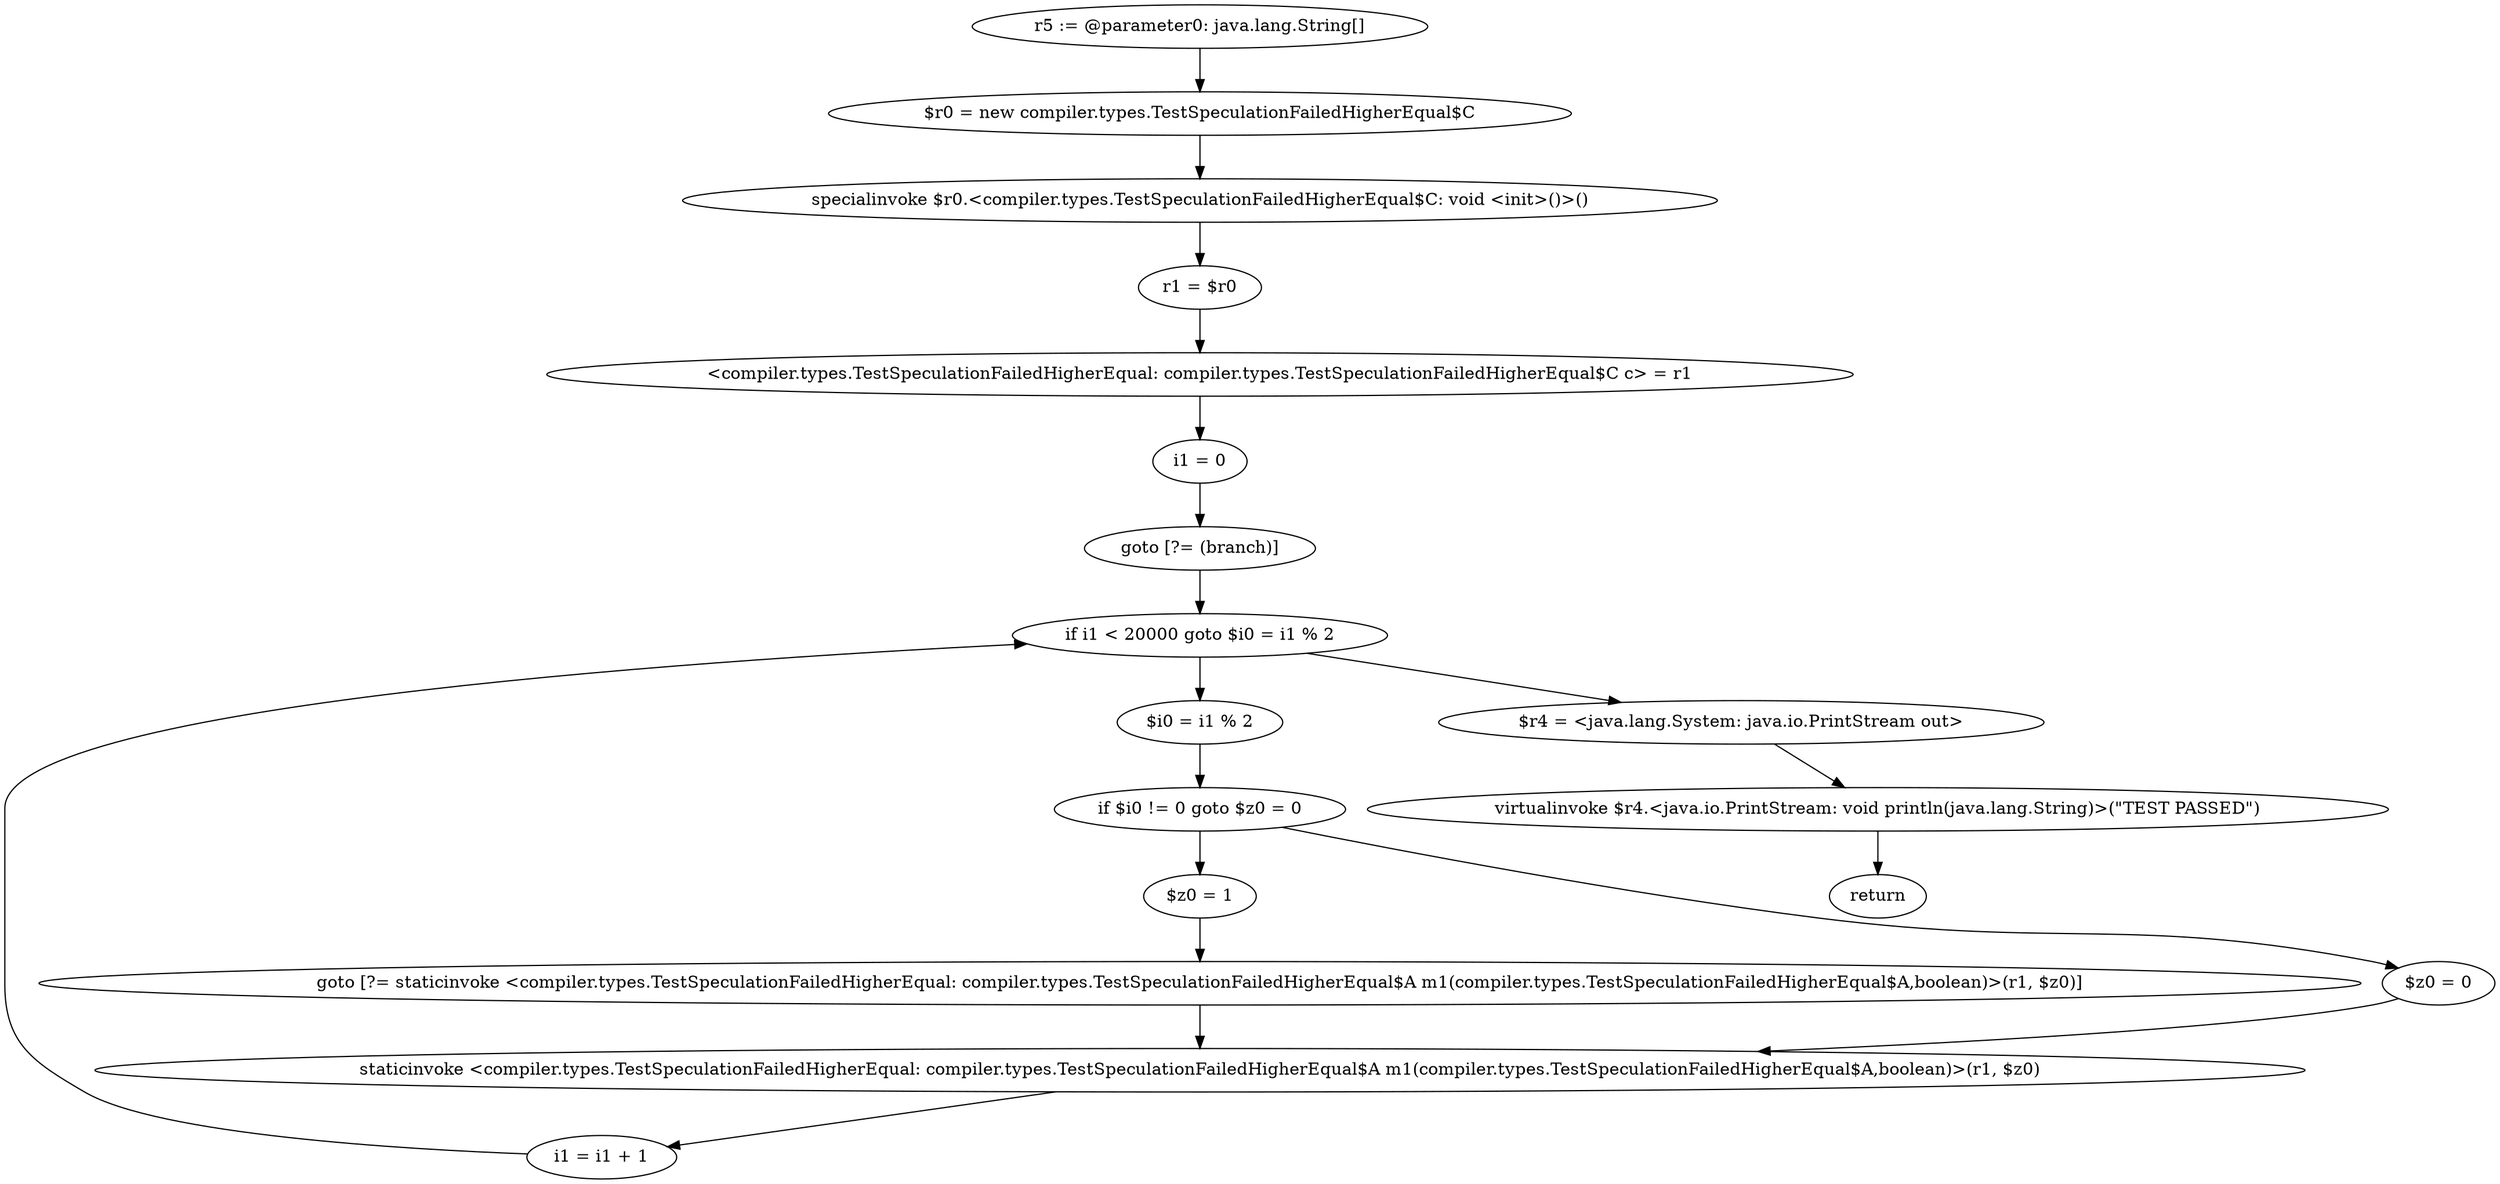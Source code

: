digraph "unitGraph" {
    "r5 := @parameter0: java.lang.String[]"
    "$r0 = new compiler.types.TestSpeculationFailedHigherEqual$C"
    "specialinvoke $r0.<compiler.types.TestSpeculationFailedHigherEqual$C: void <init>()>()"
    "r1 = $r0"
    "<compiler.types.TestSpeculationFailedHigherEqual: compiler.types.TestSpeculationFailedHigherEqual$C c> = r1"
    "i1 = 0"
    "goto [?= (branch)]"
    "$i0 = i1 % 2"
    "if $i0 != 0 goto $z0 = 0"
    "$z0 = 1"
    "goto [?= staticinvoke <compiler.types.TestSpeculationFailedHigherEqual: compiler.types.TestSpeculationFailedHigherEqual$A m1(compiler.types.TestSpeculationFailedHigherEqual$A,boolean)>(r1, $z0)]"
    "$z0 = 0"
    "staticinvoke <compiler.types.TestSpeculationFailedHigherEqual: compiler.types.TestSpeculationFailedHigherEqual$A m1(compiler.types.TestSpeculationFailedHigherEqual$A,boolean)>(r1, $z0)"
    "i1 = i1 + 1"
    "if i1 < 20000 goto $i0 = i1 % 2"
    "$r4 = <java.lang.System: java.io.PrintStream out>"
    "virtualinvoke $r4.<java.io.PrintStream: void println(java.lang.String)>(\"TEST PASSED\")"
    "return"
    "r5 := @parameter0: java.lang.String[]"->"$r0 = new compiler.types.TestSpeculationFailedHigherEqual$C";
    "$r0 = new compiler.types.TestSpeculationFailedHigherEqual$C"->"specialinvoke $r0.<compiler.types.TestSpeculationFailedHigherEqual$C: void <init>()>()";
    "specialinvoke $r0.<compiler.types.TestSpeculationFailedHigherEqual$C: void <init>()>()"->"r1 = $r0";
    "r1 = $r0"->"<compiler.types.TestSpeculationFailedHigherEqual: compiler.types.TestSpeculationFailedHigherEqual$C c> = r1";
    "<compiler.types.TestSpeculationFailedHigherEqual: compiler.types.TestSpeculationFailedHigherEqual$C c> = r1"->"i1 = 0";
    "i1 = 0"->"goto [?= (branch)]";
    "goto [?= (branch)]"->"if i1 < 20000 goto $i0 = i1 % 2";
    "$i0 = i1 % 2"->"if $i0 != 0 goto $z0 = 0";
    "if $i0 != 0 goto $z0 = 0"->"$z0 = 1";
    "if $i0 != 0 goto $z0 = 0"->"$z0 = 0";
    "$z0 = 1"->"goto [?= staticinvoke <compiler.types.TestSpeculationFailedHigherEqual: compiler.types.TestSpeculationFailedHigherEqual$A m1(compiler.types.TestSpeculationFailedHigherEqual$A,boolean)>(r1, $z0)]";
    "goto [?= staticinvoke <compiler.types.TestSpeculationFailedHigherEqual: compiler.types.TestSpeculationFailedHigherEqual$A m1(compiler.types.TestSpeculationFailedHigherEqual$A,boolean)>(r1, $z0)]"->"staticinvoke <compiler.types.TestSpeculationFailedHigherEqual: compiler.types.TestSpeculationFailedHigherEqual$A m1(compiler.types.TestSpeculationFailedHigherEqual$A,boolean)>(r1, $z0)";
    "$z0 = 0"->"staticinvoke <compiler.types.TestSpeculationFailedHigherEqual: compiler.types.TestSpeculationFailedHigherEqual$A m1(compiler.types.TestSpeculationFailedHigherEqual$A,boolean)>(r1, $z0)";
    "staticinvoke <compiler.types.TestSpeculationFailedHigherEqual: compiler.types.TestSpeculationFailedHigherEqual$A m1(compiler.types.TestSpeculationFailedHigherEqual$A,boolean)>(r1, $z0)"->"i1 = i1 + 1";
    "i1 = i1 + 1"->"if i1 < 20000 goto $i0 = i1 % 2";
    "if i1 < 20000 goto $i0 = i1 % 2"->"$r4 = <java.lang.System: java.io.PrintStream out>";
    "if i1 < 20000 goto $i0 = i1 % 2"->"$i0 = i1 % 2";
    "$r4 = <java.lang.System: java.io.PrintStream out>"->"virtualinvoke $r4.<java.io.PrintStream: void println(java.lang.String)>(\"TEST PASSED\")";
    "virtualinvoke $r4.<java.io.PrintStream: void println(java.lang.String)>(\"TEST PASSED\")"->"return";
}
